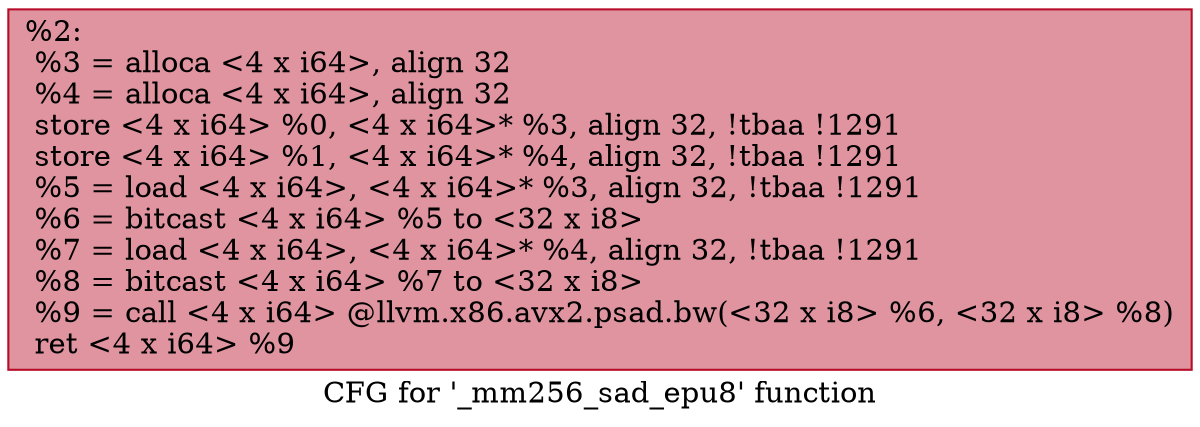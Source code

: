 digraph "CFG for '_mm256_sad_epu8' function" {
	label="CFG for '_mm256_sad_epu8' function";

	Node0x2066e70 [shape=record,color="#b70d28ff", style=filled, fillcolor="#b70d2870",label="{%2:\l  %3 = alloca \<4 x i64\>, align 32\l  %4 = alloca \<4 x i64\>, align 32\l  store \<4 x i64\> %0, \<4 x i64\>* %3, align 32, !tbaa !1291\l  store \<4 x i64\> %1, \<4 x i64\>* %4, align 32, !tbaa !1291\l  %5 = load \<4 x i64\>, \<4 x i64\>* %3, align 32, !tbaa !1291\l  %6 = bitcast \<4 x i64\> %5 to \<32 x i8\>\l  %7 = load \<4 x i64\>, \<4 x i64\>* %4, align 32, !tbaa !1291\l  %8 = bitcast \<4 x i64\> %7 to \<32 x i8\>\l  %9 = call \<4 x i64\> @llvm.x86.avx2.psad.bw(\<32 x i8\> %6, \<32 x i8\> %8)\l  ret \<4 x i64\> %9\l}"];
}
